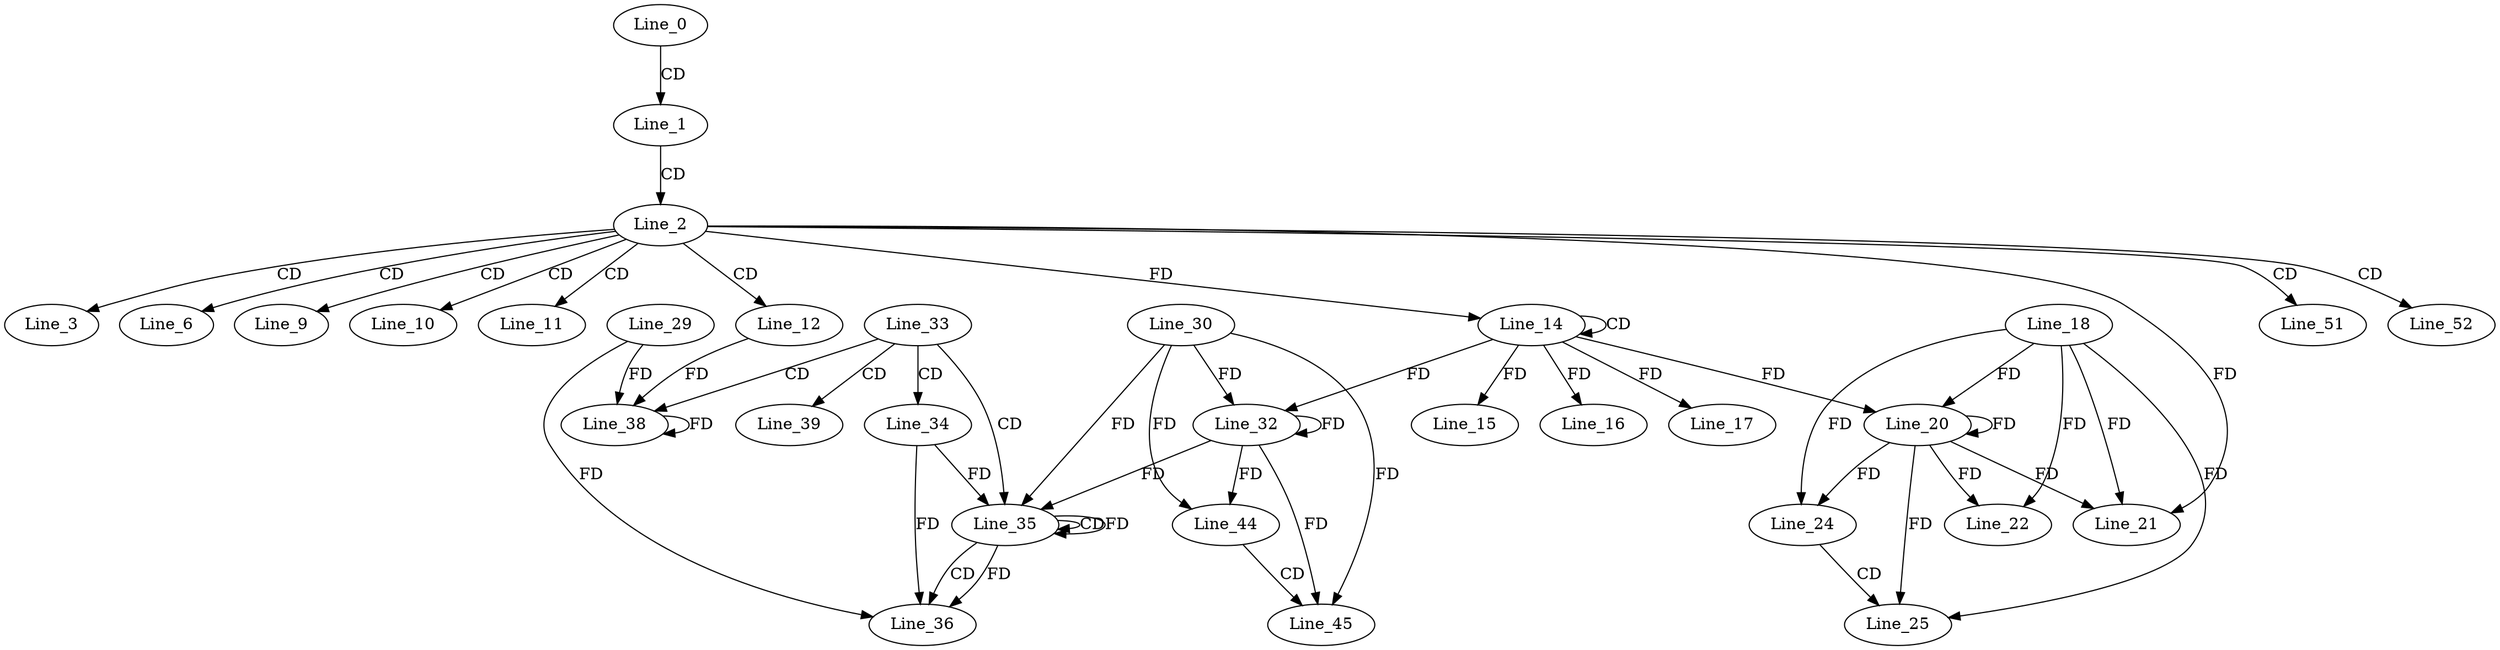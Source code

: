 digraph G {
  Line_0;
  Line_1;
  Line_2;
  Line_3;
  Line_6;
  Line_9;
  Line_10;
  Line_11;
  Line_12;
  Line_14;
  Line_14;
  Line_15;
  Line_16;
  Line_17;
  Line_18;
  Line_20;
  Line_20;
  Line_21;
  Line_22;
  Line_24;
  Line_25;
  Line_30;
  Line_32;
  Line_32;
  Line_33;
  Line_34;
  Line_35;
  Line_35;
  Line_35;
  Line_36;
  Line_29;
  Line_36;
  Line_38;
  Line_38;
  Line_39;
  Line_44;
  Line_45;
  Line_51;
  Line_52;
  Line_0 -> Line_1 [ label="CD" ];
  Line_1 -> Line_2 [ label="CD" ];
  Line_2 -> Line_3 [ label="CD" ];
  Line_2 -> Line_6 [ label="CD" ];
  Line_2 -> Line_9 [ label="CD" ];
  Line_2 -> Line_10 [ label="CD" ];
  Line_2 -> Line_11 [ label="CD" ];
  Line_2 -> Line_12 [ label="CD" ];
  Line_14 -> Line_14 [ label="CD" ];
  Line_2 -> Line_14 [ label="FD" ];
  Line_14 -> Line_15 [ label="FD" ];
  Line_14 -> Line_16 [ label="FD" ];
  Line_14 -> Line_17 [ label="FD" ];
  Line_18 -> Line_20 [ label="FD" ];
  Line_20 -> Line_20 [ label="FD" ];
  Line_14 -> Line_20 [ label="FD" ];
  Line_18 -> Line_21 [ label="FD" ];
  Line_20 -> Line_21 [ label="FD" ];
  Line_2 -> Line_21 [ label="FD" ];
  Line_18 -> Line_22 [ label="FD" ];
  Line_20 -> Line_22 [ label="FD" ];
  Line_18 -> Line_24 [ label="FD" ];
  Line_20 -> Line_24 [ label="FD" ];
  Line_24 -> Line_25 [ label="CD" ];
  Line_18 -> Line_25 [ label="FD" ];
  Line_20 -> Line_25 [ label="FD" ];
  Line_30 -> Line_32 [ label="FD" ];
  Line_32 -> Line_32 [ label="FD" ];
  Line_14 -> Line_32 [ label="FD" ];
  Line_33 -> Line_34 [ label="CD" ];
  Line_33 -> Line_35 [ label="CD" ];
  Line_35 -> Line_35 [ label="CD" ];
  Line_35 -> Line_35 [ label="FD" ];
  Line_34 -> Line_35 [ label="FD" ];
  Line_30 -> Line_35 [ label="FD" ];
  Line_32 -> Line_35 [ label="FD" ];
  Line_35 -> Line_36 [ label="CD" ];
  Line_29 -> Line_36 [ label="FD" ];
  Line_35 -> Line_36 [ label="FD" ];
  Line_34 -> Line_36 [ label="FD" ];
  Line_33 -> Line_38 [ label="CD" ];
  Line_12 -> Line_38 [ label="FD" ];
  Line_38 -> Line_38 [ label="FD" ];
  Line_29 -> Line_38 [ label="FD" ];
  Line_33 -> Line_39 [ label="CD" ];
  Line_30 -> Line_44 [ label="FD" ];
  Line_32 -> Line_44 [ label="FD" ];
  Line_44 -> Line_45 [ label="CD" ];
  Line_30 -> Line_45 [ label="FD" ];
  Line_32 -> Line_45 [ label="FD" ];
  Line_2 -> Line_51 [ label="CD" ];
  Line_2 -> Line_52 [ label="CD" ];
}
